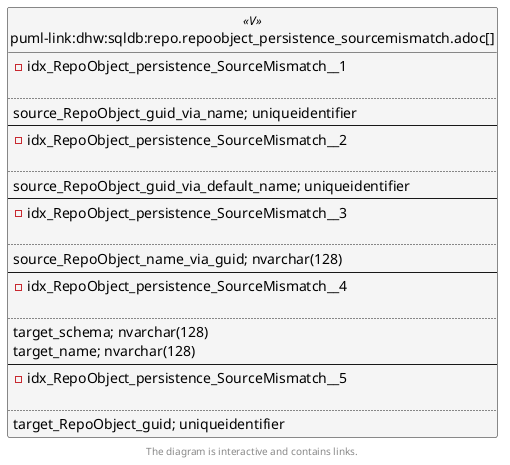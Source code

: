 @startuml
left to right direction
'top to bottom direction
hide circle
'avoide "." issues:
set namespaceSeparator none


skinparam class {
  BackgroundColor White
  BackgroundColor<<FN>> Yellow
  BackgroundColor<<FS>> Yellow
  BackgroundColor<<FT>> LightGray
  BackgroundColor<<IF>> Yellow
  BackgroundColor<<IS>> Yellow
  BackgroundColor<<P>> Aqua
  BackgroundColor<<PC>> Aqua
  BackgroundColor<<SN>> Yellow
  BackgroundColor<<SO>> SlateBlue
  BackgroundColor<<TF>> LightGray
  BackgroundColor<<TR>> Tomato
  BackgroundColor<<U>> White
  BackgroundColor<<V>> WhiteSmoke
  BackgroundColor<<X>> Aqua
  BackgroundColor<<external>> AliceBlue
}


entity "puml-link:dhw:sqldb:repo.repoobject_persistence_sourcemismatch.adoc[]" as repo.RepoObject_persistence_SourceMismatch << V >> {
- idx_RepoObject_persistence_SourceMismatch__1

..
source_RepoObject_guid_via_name; uniqueidentifier
--
- idx_RepoObject_persistence_SourceMismatch__2

..
source_RepoObject_guid_via_default_name; uniqueidentifier
--
- idx_RepoObject_persistence_SourceMismatch__3

..
source_RepoObject_name_via_guid; nvarchar(128)
--
- idx_RepoObject_persistence_SourceMismatch__4

..
target_schema; nvarchar(128)
target_name; nvarchar(128)
--
- idx_RepoObject_persistence_SourceMismatch__5

..
target_RepoObject_guid; uniqueidentifier
}

footer The diagram is interactive and contains links.
@enduml

